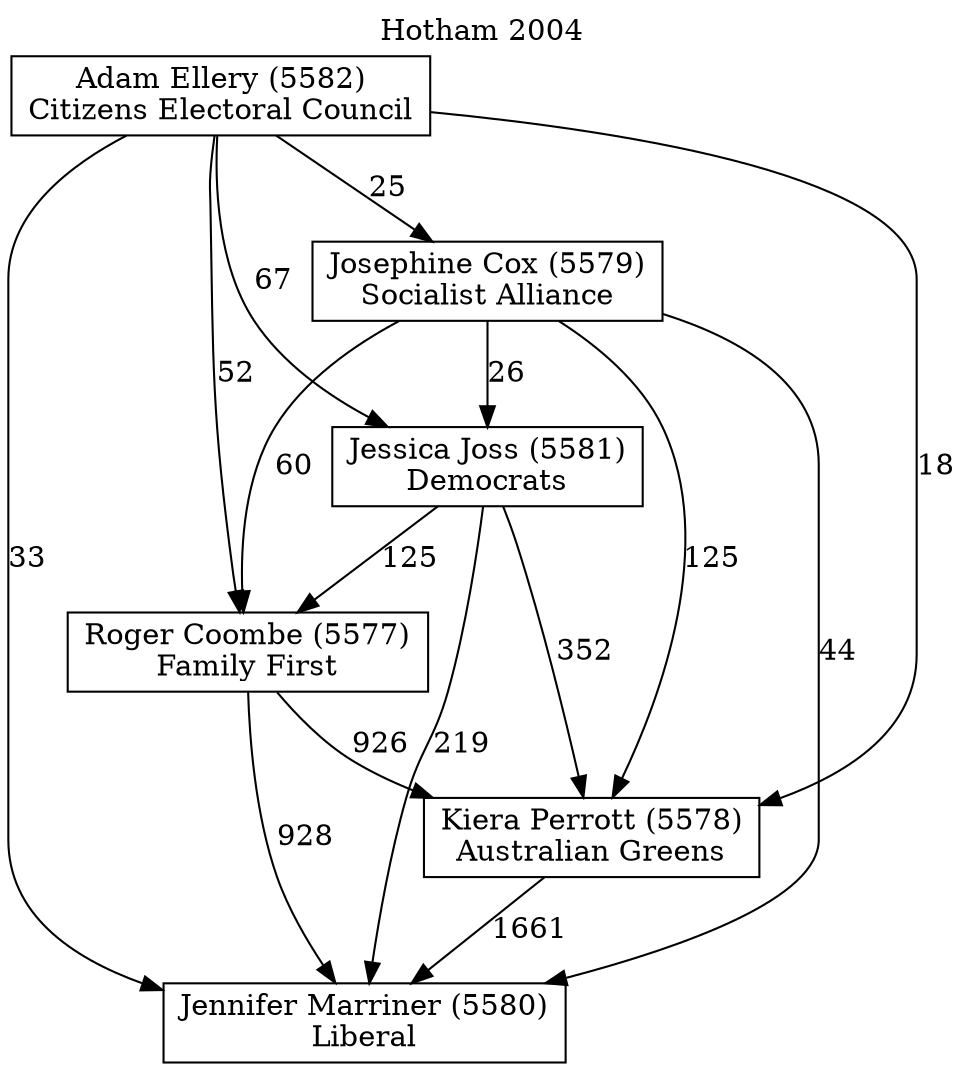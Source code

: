 // House preference flow
digraph "Jennifer Marriner (5580)_Hotham_2004" {
	graph [label="Hotham 2004" labelloc=t mclimit=10]
	node [shape=box]
	"Jennifer Marriner (5580)" [label="Jennifer Marriner (5580)
Liberal"]
	"Kiera Perrott (5578)" [label="Kiera Perrott (5578)
Australian Greens"]
	"Roger Coombe (5577)" [label="Roger Coombe (5577)
Family First"]
	"Jessica Joss (5581)" [label="Jessica Joss (5581)
Democrats"]
	"Josephine Cox (5579)" [label="Josephine Cox (5579)
Socialist Alliance"]
	"Adam Ellery (5582)" [label="Adam Ellery (5582)
Citizens Electoral Council"]
	"Kiera Perrott (5578)" -> "Jennifer Marriner (5580)" [label=1661]
	"Roger Coombe (5577)" -> "Kiera Perrott (5578)" [label=926]
	"Jessica Joss (5581)" -> "Roger Coombe (5577)" [label=125]
	"Josephine Cox (5579)" -> "Jessica Joss (5581)" [label=26]
	"Adam Ellery (5582)" -> "Josephine Cox (5579)" [label=25]
	"Roger Coombe (5577)" -> "Jennifer Marriner (5580)" [label=928]
	"Jessica Joss (5581)" -> "Jennifer Marriner (5580)" [label=219]
	"Josephine Cox (5579)" -> "Jennifer Marriner (5580)" [label=44]
	"Adam Ellery (5582)" -> "Jennifer Marriner (5580)" [label=33]
	"Adam Ellery (5582)" -> "Jessica Joss (5581)" [label=67]
	"Josephine Cox (5579)" -> "Roger Coombe (5577)" [label=60]
	"Adam Ellery (5582)" -> "Roger Coombe (5577)" [label=52]
	"Jessica Joss (5581)" -> "Kiera Perrott (5578)" [label=352]
	"Josephine Cox (5579)" -> "Kiera Perrott (5578)" [label=125]
	"Adam Ellery (5582)" -> "Kiera Perrott (5578)" [label=18]
}
